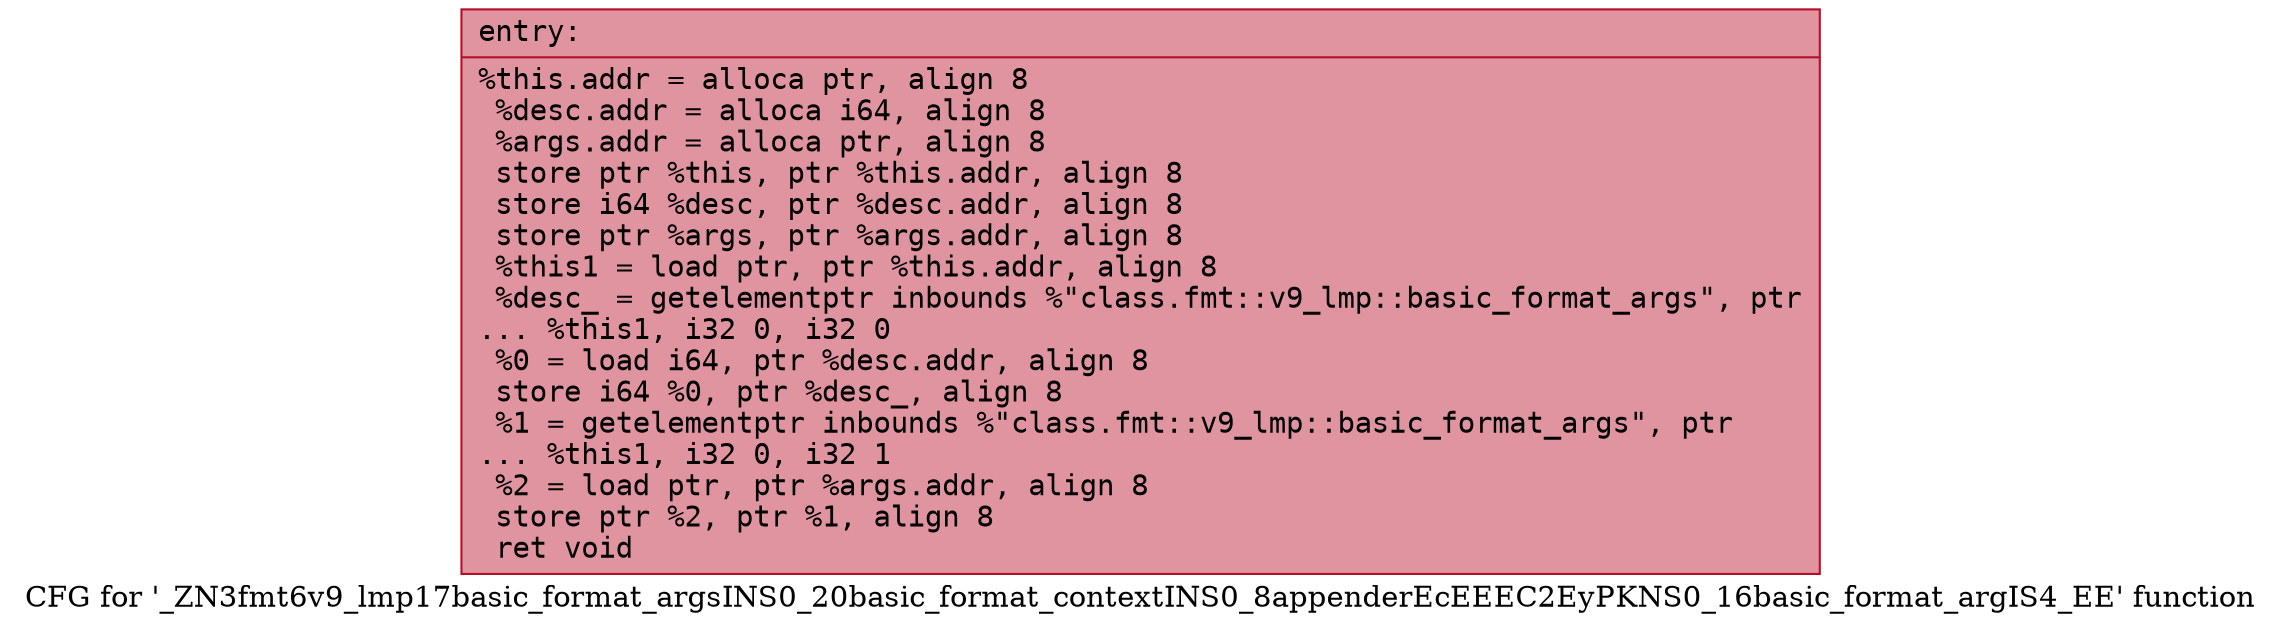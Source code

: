 digraph "CFG for '_ZN3fmt6v9_lmp17basic_format_argsINS0_20basic_format_contextINS0_8appenderEcEEEC2EyPKNS0_16basic_format_argIS4_EE' function" {
	label="CFG for '_ZN3fmt6v9_lmp17basic_format_argsINS0_20basic_format_contextINS0_8appenderEcEEEC2EyPKNS0_16basic_format_argIS4_EE' function";

	Node0x557bd1631770 [shape=record,color="#b70d28ff", style=filled, fillcolor="#b70d2870" fontname="Courier",label="{entry:\l|  %this.addr = alloca ptr, align 8\l  %desc.addr = alloca i64, align 8\l  %args.addr = alloca ptr, align 8\l  store ptr %this, ptr %this.addr, align 8\l  store i64 %desc, ptr %desc.addr, align 8\l  store ptr %args, ptr %args.addr, align 8\l  %this1 = load ptr, ptr %this.addr, align 8\l  %desc_ = getelementptr inbounds %\"class.fmt::v9_lmp::basic_format_args\", ptr\l... %this1, i32 0, i32 0\l  %0 = load i64, ptr %desc.addr, align 8\l  store i64 %0, ptr %desc_, align 8\l  %1 = getelementptr inbounds %\"class.fmt::v9_lmp::basic_format_args\", ptr\l... %this1, i32 0, i32 1\l  %2 = load ptr, ptr %args.addr, align 8\l  store ptr %2, ptr %1, align 8\l  ret void\l}"];
}

